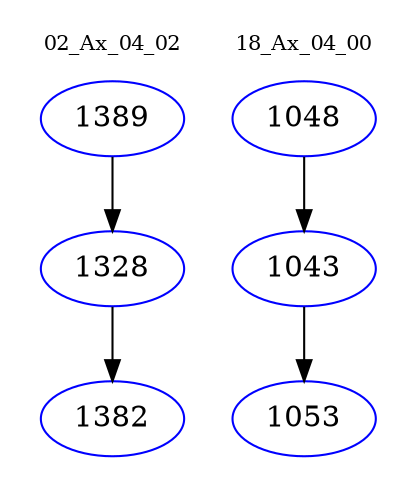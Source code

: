 digraph{
subgraph cluster_0 {
color = white
label = "02_Ax_04_02";
fontsize=10;
T0_1389 [label="1389", color="blue"]
T0_1389 -> T0_1328 [color="black"]
T0_1328 [label="1328", color="blue"]
T0_1328 -> T0_1382 [color="black"]
T0_1382 [label="1382", color="blue"]
}
subgraph cluster_1 {
color = white
label = "18_Ax_04_00";
fontsize=10;
T1_1048 [label="1048", color="blue"]
T1_1048 -> T1_1043 [color="black"]
T1_1043 [label="1043", color="blue"]
T1_1043 -> T1_1053 [color="black"]
T1_1053 [label="1053", color="blue"]
}
}
